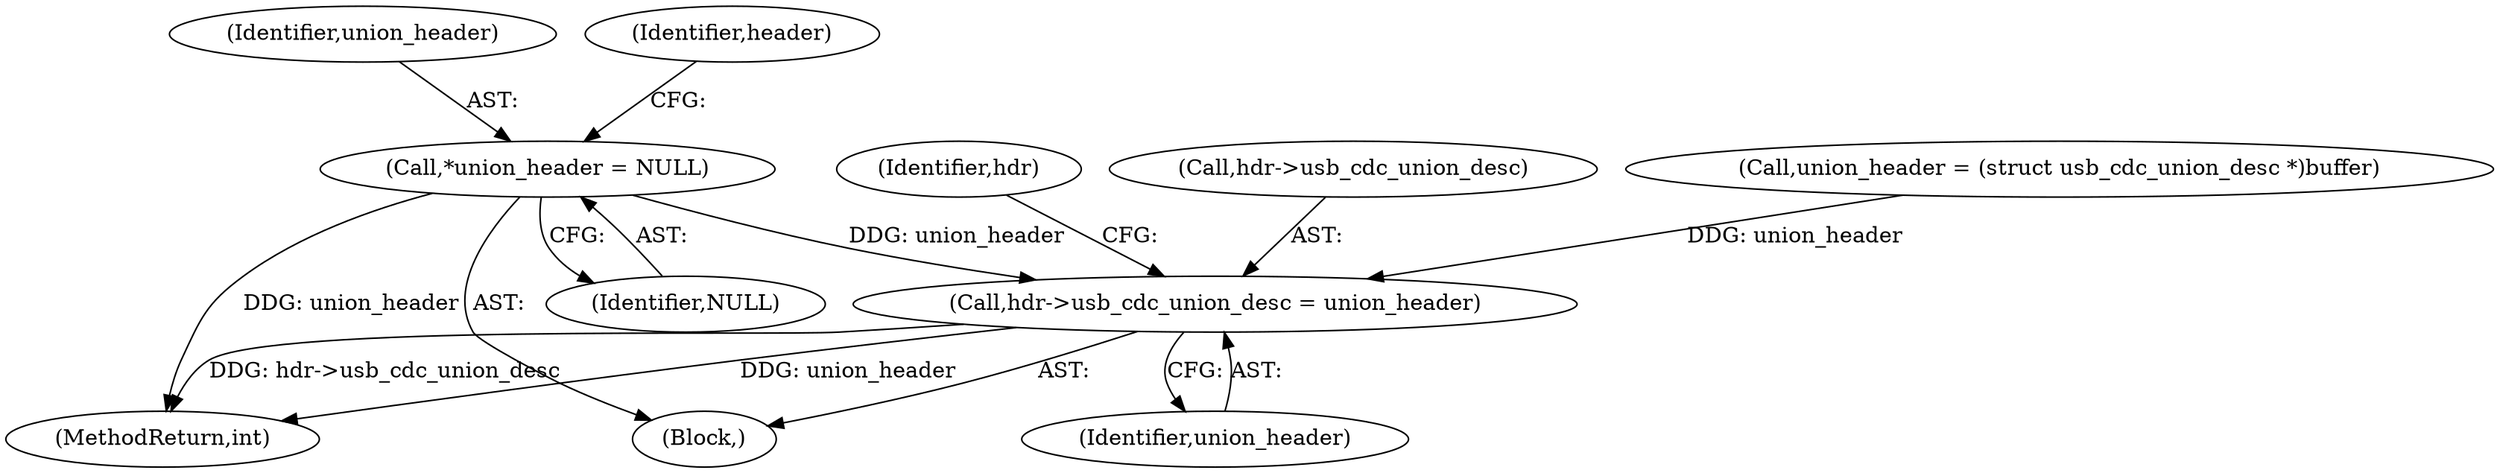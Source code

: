 digraph "0_linux_2e1c42391ff2556387b3cb6308b24f6f65619feb@pointer" {
"1000111" [label="(Call,*union_header = NULL)"];
"1000432" [label="(Call,hdr->usb_cdc_union_desc = union_header)"];
"1000439" [label="(Identifier,hdr)"];
"1000432" [label="(Call,hdr->usb_cdc_union_desc = union_header)"];
"1000459" [label="(MethodReturn,int)"];
"1000111" [label="(Call,*union_header = NULL)"];
"1000112" [label="(Identifier,union_header)"];
"1000109" [label="(Block,)"];
"1000436" [label="(Identifier,union_header)"];
"1000116" [label="(Identifier,header)"];
"1000433" [label="(Call,hdr->usb_cdc_union_desc)"];
"1000113" [label="(Identifier,NULL)"];
"1000221" [label="(Call,union_header = (struct usb_cdc_union_desc *)buffer)"];
"1000111" -> "1000109"  [label="AST: "];
"1000111" -> "1000113"  [label="CFG: "];
"1000112" -> "1000111"  [label="AST: "];
"1000113" -> "1000111"  [label="AST: "];
"1000116" -> "1000111"  [label="CFG: "];
"1000111" -> "1000459"  [label="DDG: union_header"];
"1000111" -> "1000432"  [label="DDG: union_header"];
"1000432" -> "1000109"  [label="AST: "];
"1000432" -> "1000436"  [label="CFG: "];
"1000433" -> "1000432"  [label="AST: "];
"1000436" -> "1000432"  [label="AST: "];
"1000439" -> "1000432"  [label="CFG: "];
"1000432" -> "1000459"  [label="DDG: union_header"];
"1000432" -> "1000459"  [label="DDG: hdr->usb_cdc_union_desc"];
"1000221" -> "1000432"  [label="DDG: union_header"];
}
